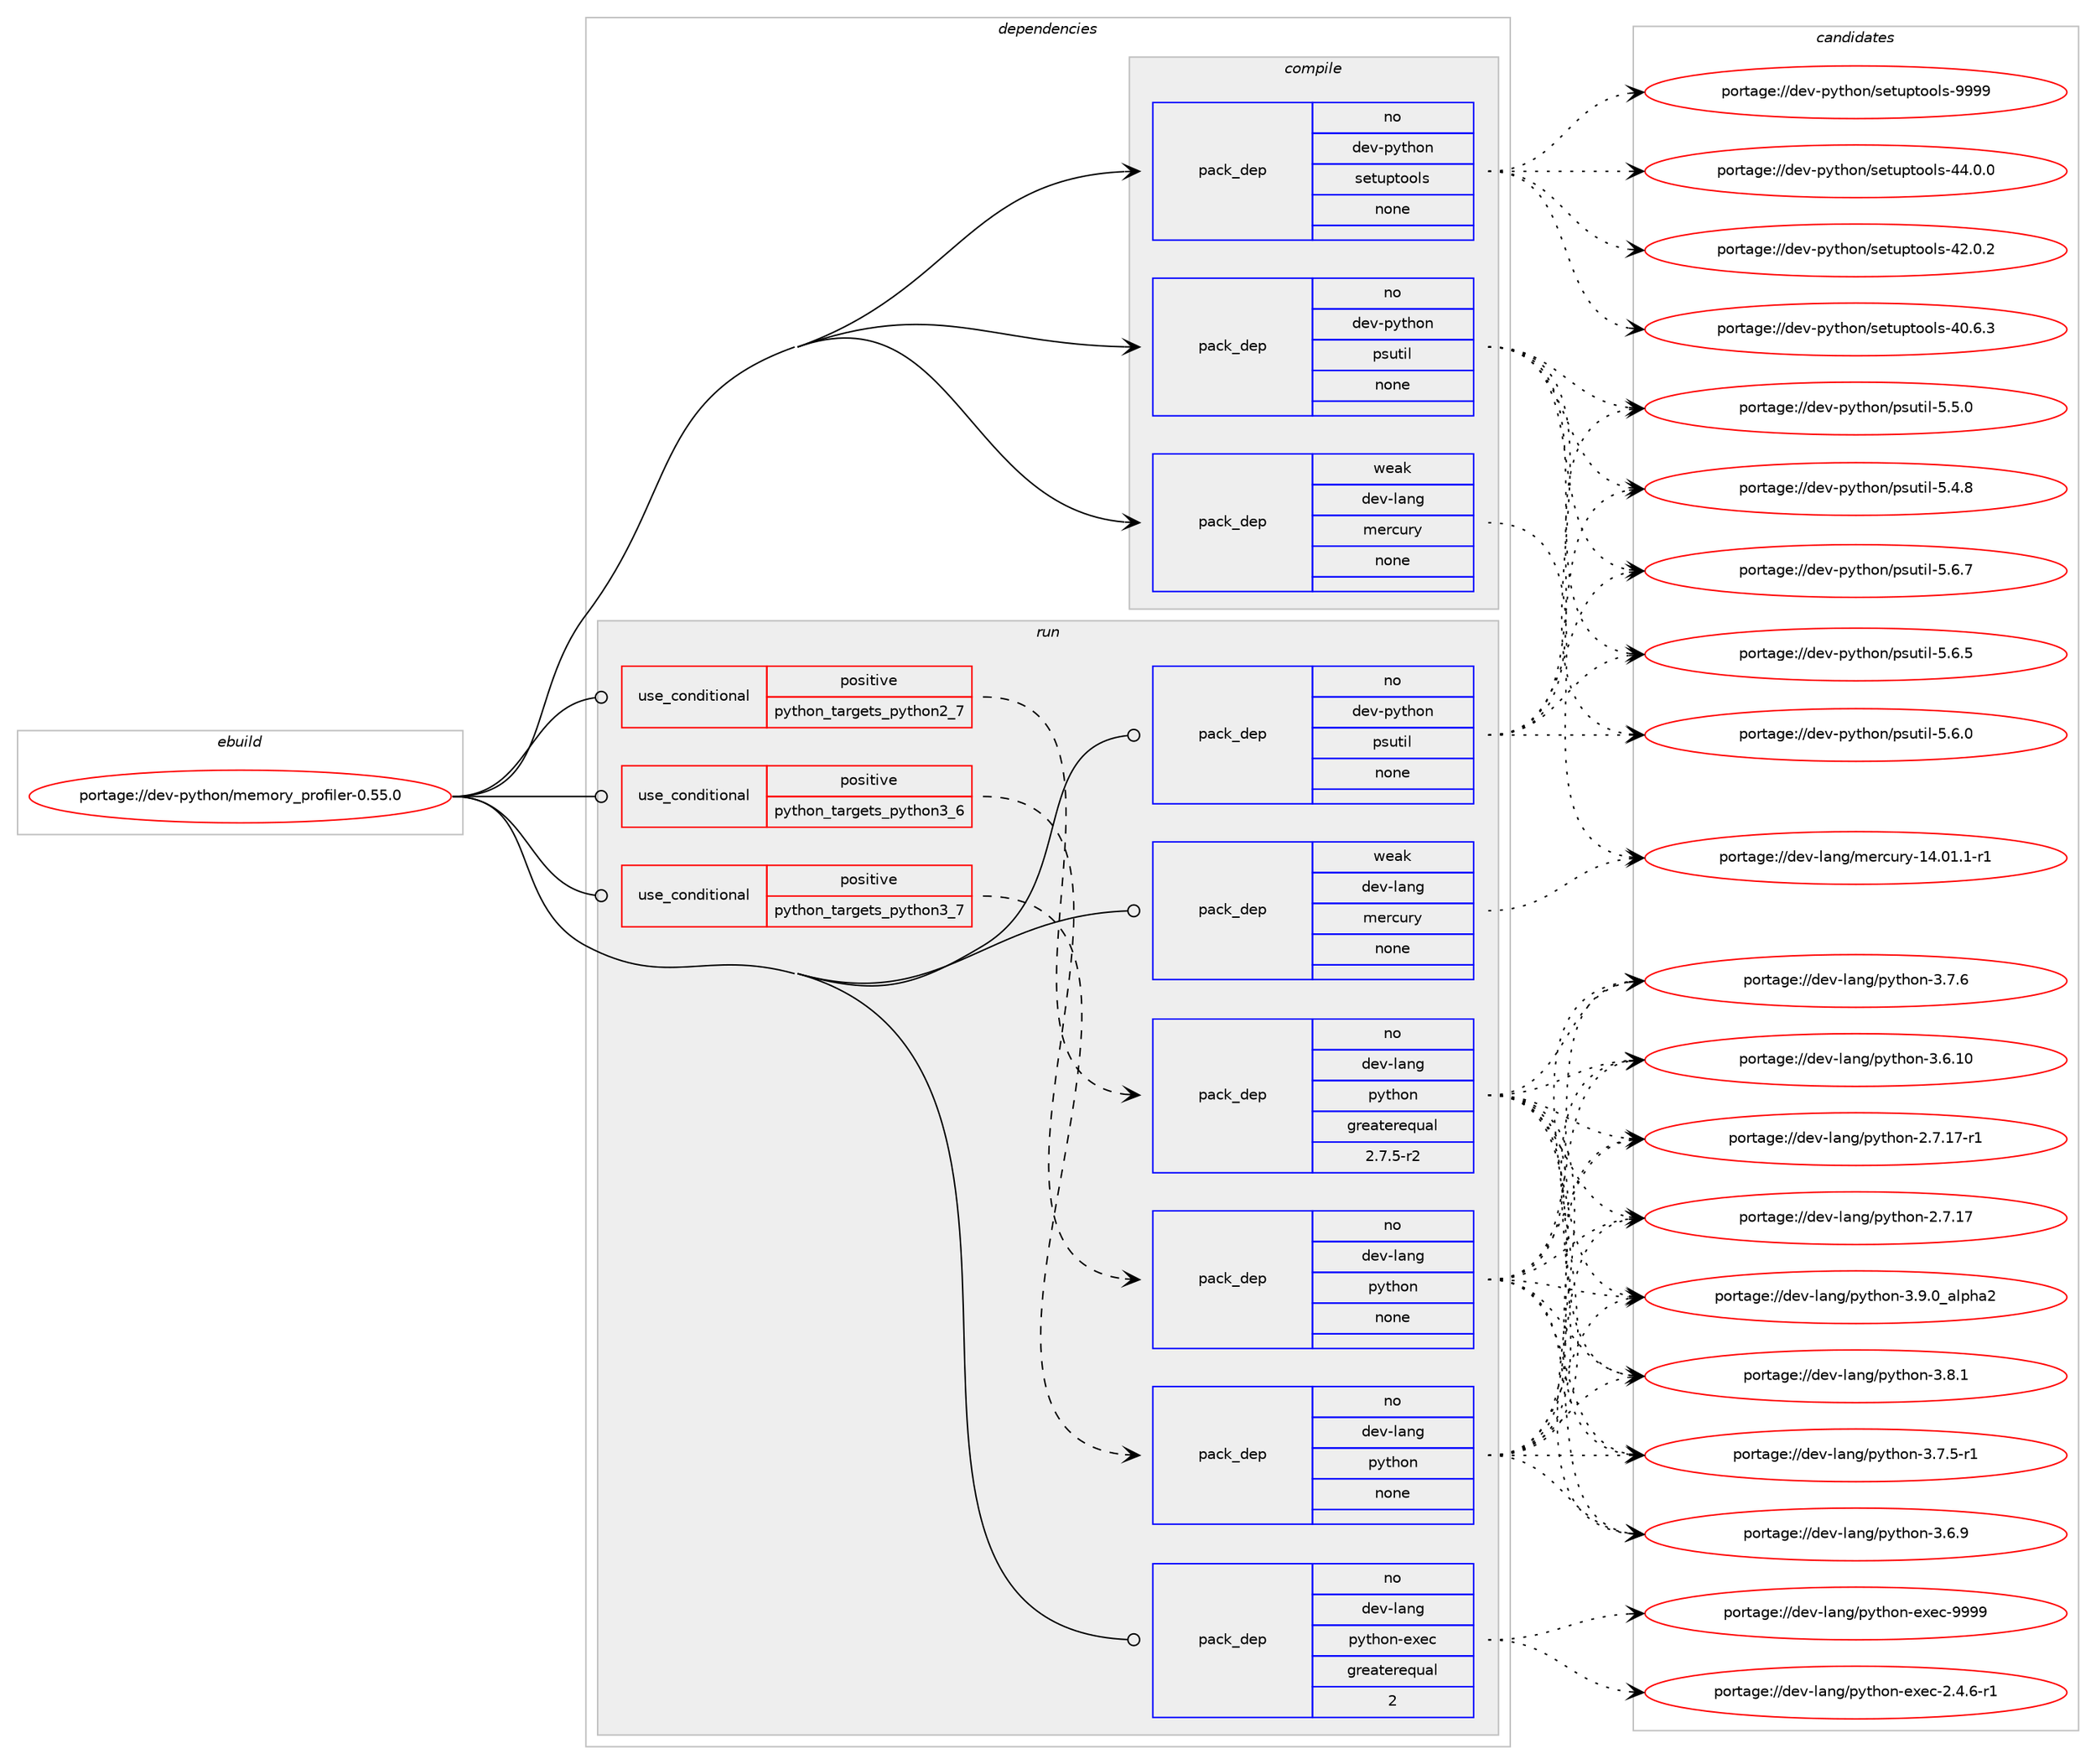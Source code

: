 digraph prolog {

# *************
# Graph options
# *************

newrank=true;
concentrate=true;
compound=true;
graph [rankdir=LR,fontname=Helvetica,fontsize=10,ranksep=1.5];#, ranksep=2.5, nodesep=0.2];
edge  [arrowhead=vee];
node  [fontname=Helvetica,fontsize=10];

# **********
# The ebuild
# **********

subgraph cluster_leftcol {
color=gray;
rank=same;
label=<<i>ebuild</i>>;
id [label="portage://dev-python/memory_profiler-0.55.0", color=red, width=4, href="../dev-python/memory_profiler-0.55.0.svg"];
}

# ****************
# The dependencies
# ****************

subgraph cluster_midcol {
color=gray;
label=<<i>dependencies</i>>;
subgraph cluster_compile {
fillcolor="#eeeeee";
style=filled;
label=<<i>compile</i>>;
subgraph pack332726 {
dependency450703 [label=<<TABLE BORDER="0" CELLBORDER="1" CELLSPACING="0" CELLPADDING="4" WIDTH="220"><TR><TD ROWSPAN="6" CELLPADDING="30">pack_dep</TD></TR><TR><TD WIDTH="110">no</TD></TR><TR><TD>dev-python</TD></TR><TR><TD>psutil</TD></TR><TR><TD>none</TD></TR><TR><TD></TD></TR></TABLE>>, shape=none, color=blue];
}
id:e -> dependency450703:w [weight=20,style="solid",arrowhead="vee"];
subgraph pack332727 {
dependency450704 [label=<<TABLE BORDER="0" CELLBORDER="1" CELLSPACING="0" CELLPADDING="4" WIDTH="220"><TR><TD ROWSPAN="6" CELLPADDING="30">pack_dep</TD></TR><TR><TD WIDTH="110">no</TD></TR><TR><TD>dev-python</TD></TR><TR><TD>setuptools</TD></TR><TR><TD>none</TD></TR><TR><TD></TD></TR></TABLE>>, shape=none, color=blue];
}
id:e -> dependency450704:w [weight=20,style="solid",arrowhead="vee"];
subgraph pack332728 {
dependency450705 [label=<<TABLE BORDER="0" CELLBORDER="1" CELLSPACING="0" CELLPADDING="4" WIDTH="220"><TR><TD ROWSPAN="6" CELLPADDING="30">pack_dep</TD></TR><TR><TD WIDTH="110">weak</TD></TR><TR><TD>dev-lang</TD></TR><TR><TD>mercury</TD></TR><TR><TD>none</TD></TR><TR><TD></TD></TR></TABLE>>, shape=none, color=blue];
}
id:e -> dependency450705:w [weight=20,style="solid",arrowhead="vee"];
}
subgraph cluster_compileandrun {
fillcolor="#eeeeee";
style=filled;
label=<<i>compile and run</i>>;
}
subgraph cluster_run {
fillcolor="#eeeeee";
style=filled;
label=<<i>run</i>>;
subgraph cond112997 {
dependency450706 [label=<<TABLE BORDER="0" CELLBORDER="1" CELLSPACING="0" CELLPADDING="4"><TR><TD ROWSPAN="3" CELLPADDING="10">use_conditional</TD></TR><TR><TD>positive</TD></TR><TR><TD>python_targets_python2_7</TD></TR></TABLE>>, shape=none, color=red];
subgraph pack332729 {
dependency450707 [label=<<TABLE BORDER="0" CELLBORDER="1" CELLSPACING="0" CELLPADDING="4" WIDTH="220"><TR><TD ROWSPAN="6" CELLPADDING="30">pack_dep</TD></TR><TR><TD WIDTH="110">no</TD></TR><TR><TD>dev-lang</TD></TR><TR><TD>python</TD></TR><TR><TD>greaterequal</TD></TR><TR><TD>2.7.5-r2</TD></TR></TABLE>>, shape=none, color=blue];
}
dependency450706:e -> dependency450707:w [weight=20,style="dashed",arrowhead="vee"];
}
id:e -> dependency450706:w [weight=20,style="solid",arrowhead="odot"];
subgraph cond112998 {
dependency450708 [label=<<TABLE BORDER="0" CELLBORDER="1" CELLSPACING="0" CELLPADDING="4"><TR><TD ROWSPAN="3" CELLPADDING="10">use_conditional</TD></TR><TR><TD>positive</TD></TR><TR><TD>python_targets_python3_6</TD></TR></TABLE>>, shape=none, color=red];
subgraph pack332730 {
dependency450709 [label=<<TABLE BORDER="0" CELLBORDER="1" CELLSPACING="0" CELLPADDING="4" WIDTH="220"><TR><TD ROWSPAN="6" CELLPADDING="30">pack_dep</TD></TR><TR><TD WIDTH="110">no</TD></TR><TR><TD>dev-lang</TD></TR><TR><TD>python</TD></TR><TR><TD>none</TD></TR><TR><TD></TD></TR></TABLE>>, shape=none, color=blue];
}
dependency450708:e -> dependency450709:w [weight=20,style="dashed",arrowhead="vee"];
}
id:e -> dependency450708:w [weight=20,style="solid",arrowhead="odot"];
subgraph cond112999 {
dependency450710 [label=<<TABLE BORDER="0" CELLBORDER="1" CELLSPACING="0" CELLPADDING="4"><TR><TD ROWSPAN="3" CELLPADDING="10">use_conditional</TD></TR><TR><TD>positive</TD></TR><TR><TD>python_targets_python3_7</TD></TR></TABLE>>, shape=none, color=red];
subgraph pack332731 {
dependency450711 [label=<<TABLE BORDER="0" CELLBORDER="1" CELLSPACING="0" CELLPADDING="4" WIDTH="220"><TR><TD ROWSPAN="6" CELLPADDING="30">pack_dep</TD></TR><TR><TD WIDTH="110">no</TD></TR><TR><TD>dev-lang</TD></TR><TR><TD>python</TD></TR><TR><TD>none</TD></TR><TR><TD></TD></TR></TABLE>>, shape=none, color=blue];
}
dependency450710:e -> dependency450711:w [weight=20,style="dashed",arrowhead="vee"];
}
id:e -> dependency450710:w [weight=20,style="solid",arrowhead="odot"];
subgraph pack332732 {
dependency450712 [label=<<TABLE BORDER="0" CELLBORDER="1" CELLSPACING="0" CELLPADDING="4" WIDTH="220"><TR><TD ROWSPAN="6" CELLPADDING="30">pack_dep</TD></TR><TR><TD WIDTH="110">no</TD></TR><TR><TD>dev-lang</TD></TR><TR><TD>python-exec</TD></TR><TR><TD>greaterequal</TD></TR><TR><TD>2</TD></TR></TABLE>>, shape=none, color=blue];
}
id:e -> dependency450712:w [weight=20,style="solid",arrowhead="odot"];
subgraph pack332733 {
dependency450713 [label=<<TABLE BORDER="0" CELLBORDER="1" CELLSPACING="0" CELLPADDING="4" WIDTH="220"><TR><TD ROWSPAN="6" CELLPADDING="30">pack_dep</TD></TR><TR><TD WIDTH="110">no</TD></TR><TR><TD>dev-python</TD></TR><TR><TD>psutil</TD></TR><TR><TD>none</TD></TR><TR><TD></TD></TR></TABLE>>, shape=none, color=blue];
}
id:e -> dependency450713:w [weight=20,style="solid",arrowhead="odot"];
subgraph pack332734 {
dependency450714 [label=<<TABLE BORDER="0" CELLBORDER="1" CELLSPACING="0" CELLPADDING="4" WIDTH="220"><TR><TD ROWSPAN="6" CELLPADDING="30">pack_dep</TD></TR><TR><TD WIDTH="110">weak</TD></TR><TR><TD>dev-lang</TD></TR><TR><TD>mercury</TD></TR><TR><TD>none</TD></TR><TR><TD></TD></TR></TABLE>>, shape=none, color=blue];
}
id:e -> dependency450714:w [weight=20,style="solid",arrowhead="odot"];
}
}

# **************
# The candidates
# **************

subgraph cluster_choices {
rank=same;
color=gray;
label=<<i>candidates</i>>;

subgraph choice332726 {
color=black;
nodesep=1;
choice1001011184511212111610411111047112115117116105108455346544655 [label="portage://dev-python/psutil-5.6.7", color=red, width=4,href="../dev-python/psutil-5.6.7.svg"];
choice1001011184511212111610411111047112115117116105108455346544653 [label="portage://dev-python/psutil-5.6.5", color=red, width=4,href="../dev-python/psutil-5.6.5.svg"];
choice1001011184511212111610411111047112115117116105108455346544648 [label="portage://dev-python/psutil-5.6.0", color=red, width=4,href="../dev-python/psutil-5.6.0.svg"];
choice1001011184511212111610411111047112115117116105108455346534648 [label="portage://dev-python/psutil-5.5.0", color=red, width=4,href="../dev-python/psutil-5.5.0.svg"];
choice1001011184511212111610411111047112115117116105108455346524656 [label="portage://dev-python/psutil-5.4.8", color=red, width=4,href="../dev-python/psutil-5.4.8.svg"];
dependency450703:e -> choice1001011184511212111610411111047112115117116105108455346544655:w [style=dotted,weight="100"];
dependency450703:e -> choice1001011184511212111610411111047112115117116105108455346544653:w [style=dotted,weight="100"];
dependency450703:e -> choice1001011184511212111610411111047112115117116105108455346544648:w [style=dotted,weight="100"];
dependency450703:e -> choice1001011184511212111610411111047112115117116105108455346534648:w [style=dotted,weight="100"];
dependency450703:e -> choice1001011184511212111610411111047112115117116105108455346524656:w [style=dotted,weight="100"];
}
subgraph choice332727 {
color=black;
nodesep=1;
choice10010111845112121116104111110471151011161171121161111111081154557575757 [label="portage://dev-python/setuptools-9999", color=red, width=4,href="../dev-python/setuptools-9999.svg"];
choice100101118451121211161041111104711510111611711211611111110811545525246484648 [label="portage://dev-python/setuptools-44.0.0", color=red, width=4,href="../dev-python/setuptools-44.0.0.svg"];
choice100101118451121211161041111104711510111611711211611111110811545525046484650 [label="portage://dev-python/setuptools-42.0.2", color=red, width=4,href="../dev-python/setuptools-42.0.2.svg"];
choice100101118451121211161041111104711510111611711211611111110811545524846544651 [label="portage://dev-python/setuptools-40.6.3", color=red, width=4,href="../dev-python/setuptools-40.6.3.svg"];
dependency450704:e -> choice10010111845112121116104111110471151011161171121161111111081154557575757:w [style=dotted,weight="100"];
dependency450704:e -> choice100101118451121211161041111104711510111611711211611111110811545525246484648:w [style=dotted,weight="100"];
dependency450704:e -> choice100101118451121211161041111104711510111611711211611111110811545525046484650:w [style=dotted,weight="100"];
dependency450704:e -> choice100101118451121211161041111104711510111611711211611111110811545524846544651:w [style=dotted,weight="100"];
}
subgraph choice332728 {
color=black;
nodesep=1;
choice1001011184510897110103471091011149911711412145495246484946494511449 [label="portage://dev-lang/mercury-14.01.1-r1", color=red, width=4,href="../dev-lang/mercury-14.01.1-r1.svg"];
dependency450705:e -> choice1001011184510897110103471091011149911711412145495246484946494511449:w [style=dotted,weight="100"];
}
subgraph choice332729 {
color=black;
nodesep=1;
choice10010111845108971101034711212111610411111045514657464895971081121049750 [label="portage://dev-lang/python-3.9.0_alpha2", color=red, width=4,href="../dev-lang/python-3.9.0_alpha2.svg"];
choice100101118451089711010347112121116104111110455146564649 [label="portage://dev-lang/python-3.8.1", color=red, width=4,href="../dev-lang/python-3.8.1.svg"];
choice100101118451089711010347112121116104111110455146554654 [label="portage://dev-lang/python-3.7.6", color=red, width=4,href="../dev-lang/python-3.7.6.svg"];
choice1001011184510897110103471121211161041111104551465546534511449 [label="portage://dev-lang/python-3.7.5-r1", color=red, width=4,href="../dev-lang/python-3.7.5-r1.svg"];
choice100101118451089711010347112121116104111110455146544657 [label="portage://dev-lang/python-3.6.9", color=red, width=4,href="../dev-lang/python-3.6.9.svg"];
choice10010111845108971101034711212111610411111045514654464948 [label="portage://dev-lang/python-3.6.10", color=red, width=4,href="../dev-lang/python-3.6.10.svg"];
choice100101118451089711010347112121116104111110455046554649554511449 [label="portage://dev-lang/python-2.7.17-r1", color=red, width=4,href="../dev-lang/python-2.7.17-r1.svg"];
choice10010111845108971101034711212111610411111045504655464955 [label="portage://dev-lang/python-2.7.17", color=red, width=4,href="../dev-lang/python-2.7.17.svg"];
dependency450707:e -> choice10010111845108971101034711212111610411111045514657464895971081121049750:w [style=dotted,weight="100"];
dependency450707:e -> choice100101118451089711010347112121116104111110455146564649:w [style=dotted,weight="100"];
dependency450707:e -> choice100101118451089711010347112121116104111110455146554654:w [style=dotted,weight="100"];
dependency450707:e -> choice1001011184510897110103471121211161041111104551465546534511449:w [style=dotted,weight="100"];
dependency450707:e -> choice100101118451089711010347112121116104111110455146544657:w [style=dotted,weight="100"];
dependency450707:e -> choice10010111845108971101034711212111610411111045514654464948:w [style=dotted,weight="100"];
dependency450707:e -> choice100101118451089711010347112121116104111110455046554649554511449:w [style=dotted,weight="100"];
dependency450707:e -> choice10010111845108971101034711212111610411111045504655464955:w [style=dotted,weight="100"];
}
subgraph choice332730 {
color=black;
nodesep=1;
choice10010111845108971101034711212111610411111045514657464895971081121049750 [label="portage://dev-lang/python-3.9.0_alpha2", color=red, width=4,href="../dev-lang/python-3.9.0_alpha2.svg"];
choice100101118451089711010347112121116104111110455146564649 [label="portage://dev-lang/python-3.8.1", color=red, width=4,href="../dev-lang/python-3.8.1.svg"];
choice100101118451089711010347112121116104111110455146554654 [label="portage://dev-lang/python-3.7.6", color=red, width=4,href="../dev-lang/python-3.7.6.svg"];
choice1001011184510897110103471121211161041111104551465546534511449 [label="portage://dev-lang/python-3.7.5-r1", color=red, width=4,href="../dev-lang/python-3.7.5-r1.svg"];
choice100101118451089711010347112121116104111110455146544657 [label="portage://dev-lang/python-3.6.9", color=red, width=4,href="../dev-lang/python-3.6.9.svg"];
choice10010111845108971101034711212111610411111045514654464948 [label="portage://dev-lang/python-3.6.10", color=red, width=4,href="../dev-lang/python-3.6.10.svg"];
choice100101118451089711010347112121116104111110455046554649554511449 [label="portage://dev-lang/python-2.7.17-r1", color=red, width=4,href="../dev-lang/python-2.7.17-r1.svg"];
choice10010111845108971101034711212111610411111045504655464955 [label="portage://dev-lang/python-2.7.17", color=red, width=4,href="../dev-lang/python-2.7.17.svg"];
dependency450709:e -> choice10010111845108971101034711212111610411111045514657464895971081121049750:w [style=dotted,weight="100"];
dependency450709:e -> choice100101118451089711010347112121116104111110455146564649:w [style=dotted,weight="100"];
dependency450709:e -> choice100101118451089711010347112121116104111110455146554654:w [style=dotted,weight="100"];
dependency450709:e -> choice1001011184510897110103471121211161041111104551465546534511449:w [style=dotted,weight="100"];
dependency450709:e -> choice100101118451089711010347112121116104111110455146544657:w [style=dotted,weight="100"];
dependency450709:e -> choice10010111845108971101034711212111610411111045514654464948:w [style=dotted,weight="100"];
dependency450709:e -> choice100101118451089711010347112121116104111110455046554649554511449:w [style=dotted,weight="100"];
dependency450709:e -> choice10010111845108971101034711212111610411111045504655464955:w [style=dotted,weight="100"];
}
subgraph choice332731 {
color=black;
nodesep=1;
choice10010111845108971101034711212111610411111045514657464895971081121049750 [label="portage://dev-lang/python-3.9.0_alpha2", color=red, width=4,href="../dev-lang/python-3.9.0_alpha2.svg"];
choice100101118451089711010347112121116104111110455146564649 [label="portage://dev-lang/python-3.8.1", color=red, width=4,href="../dev-lang/python-3.8.1.svg"];
choice100101118451089711010347112121116104111110455146554654 [label="portage://dev-lang/python-3.7.6", color=red, width=4,href="../dev-lang/python-3.7.6.svg"];
choice1001011184510897110103471121211161041111104551465546534511449 [label="portage://dev-lang/python-3.7.5-r1", color=red, width=4,href="../dev-lang/python-3.7.5-r1.svg"];
choice100101118451089711010347112121116104111110455146544657 [label="portage://dev-lang/python-3.6.9", color=red, width=4,href="../dev-lang/python-3.6.9.svg"];
choice10010111845108971101034711212111610411111045514654464948 [label="portage://dev-lang/python-3.6.10", color=red, width=4,href="../dev-lang/python-3.6.10.svg"];
choice100101118451089711010347112121116104111110455046554649554511449 [label="portage://dev-lang/python-2.7.17-r1", color=red, width=4,href="../dev-lang/python-2.7.17-r1.svg"];
choice10010111845108971101034711212111610411111045504655464955 [label="portage://dev-lang/python-2.7.17", color=red, width=4,href="../dev-lang/python-2.7.17.svg"];
dependency450711:e -> choice10010111845108971101034711212111610411111045514657464895971081121049750:w [style=dotted,weight="100"];
dependency450711:e -> choice100101118451089711010347112121116104111110455146564649:w [style=dotted,weight="100"];
dependency450711:e -> choice100101118451089711010347112121116104111110455146554654:w [style=dotted,weight="100"];
dependency450711:e -> choice1001011184510897110103471121211161041111104551465546534511449:w [style=dotted,weight="100"];
dependency450711:e -> choice100101118451089711010347112121116104111110455146544657:w [style=dotted,weight="100"];
dependency450711:e -> choice10010111845108971101034711212111610411111045514654464948:w [style=dotted,weight="100"];
dependency450711:e -> choice100101118451089711010347112121116104111110455046554649554511449:w [style=dotted,weight="100"];
dependency450711:e -> choice10010111845108971101034711212111610411111045504655464955:w [style=dotted,weight="100"];
}
subgraph choice332732 {
color=black;
nodesep=1;
choice10010111845108971101034711212111610411111045101120101994557575757 [label="portage://dev-lang/python-exec-9999", color=red, width=4,href="../dev-lang/python-exec-9999.svg"];
choice10010111845108971101034711212111610411111045101120101994550465246544511449 [label="portage://dev-lang/python-exec-2.4.6-r1", color=red, width=4,href="../dev-lang/python-exec-2.4.6-r1.svg"];
dependency450712:e -> choice10010111845108971101034711212111610411111045101120101994557575757:w [style=dotted,weight="100"];
dependency450712:e -> choice10010111845108971101034711212111610411111045101120101994550465246544511449:w [style=dotted,weight="100"];
}
subgraph choice332733 {
color=black;
nodesep=1;
choice1001011184511212111610411111047112115117116105108455346544655 [label="portage://dev-python/psutil-5.6.7", color=red, width=4,href="../dev-python/psutil-5.6.7.svg"];
choice1001011184511212111610411111047112115117116105108455346544653 [label="portage://dev-python/psutil-5.6.5", color=red, width=4,href="../dev-python/psutil-5.6.5.svg"];
choice1001011184511212111610411111047112115117116105108455346544648 [label="portage://dev-python/psutil-5.6.0", color=red, width=4,href="../dev-python/psutil-5.6.0.svg"];
choice1001011184511212111610411111047112115117116105108455346534648 [label="portage://dev-python/psutil-5.5.0", color=red, width=4,href="../dev-python/psutil-5.5.0.svg"];
choice1001011184511212111610411111047112115117116105108455346524656 [label="portage://dev-python/psutil-5.4.8", color=red, width=4,href="../dev-python/psutil-5.4.8.svg"];
dependency450713:e -> choice1001011184511212111610411111047112115117116105108455346544655:w [style=dotted,weight="100"];
dependency450713:e -> choice1001011184511212111610411111047112115117116105108455346544653:w [style=dotted,weight="100"];
dependency450713:e -> choice1001011184511212111610411111047112115117116105108455346544648:w [style=dotted,weight="100"];
dependency450713:e -> choice1001011184511212111610411111047112115117116105108455346534648:w [style=dotted,weight="100"];
dependency450713:e -> choice1001011184511212111610411111047112115117116105108455346524656:w [style=dotted,weight="100"];
}
subgraph choice332734 {
color=black;
nodesep=1;
choice1001011184510897110103471091011149911711412145495246484946494511449 [label="portage://dev-lang/mercury-14.01.1-r1", color=red, width=4,href="../dev-lang/mercury-14.01.1-r1.svg"];
dependency450714:e -> choice1001011184510897110103471091011149911711412145495246484946494511449:w [style=dotted,weight="100"];
}
}

}
